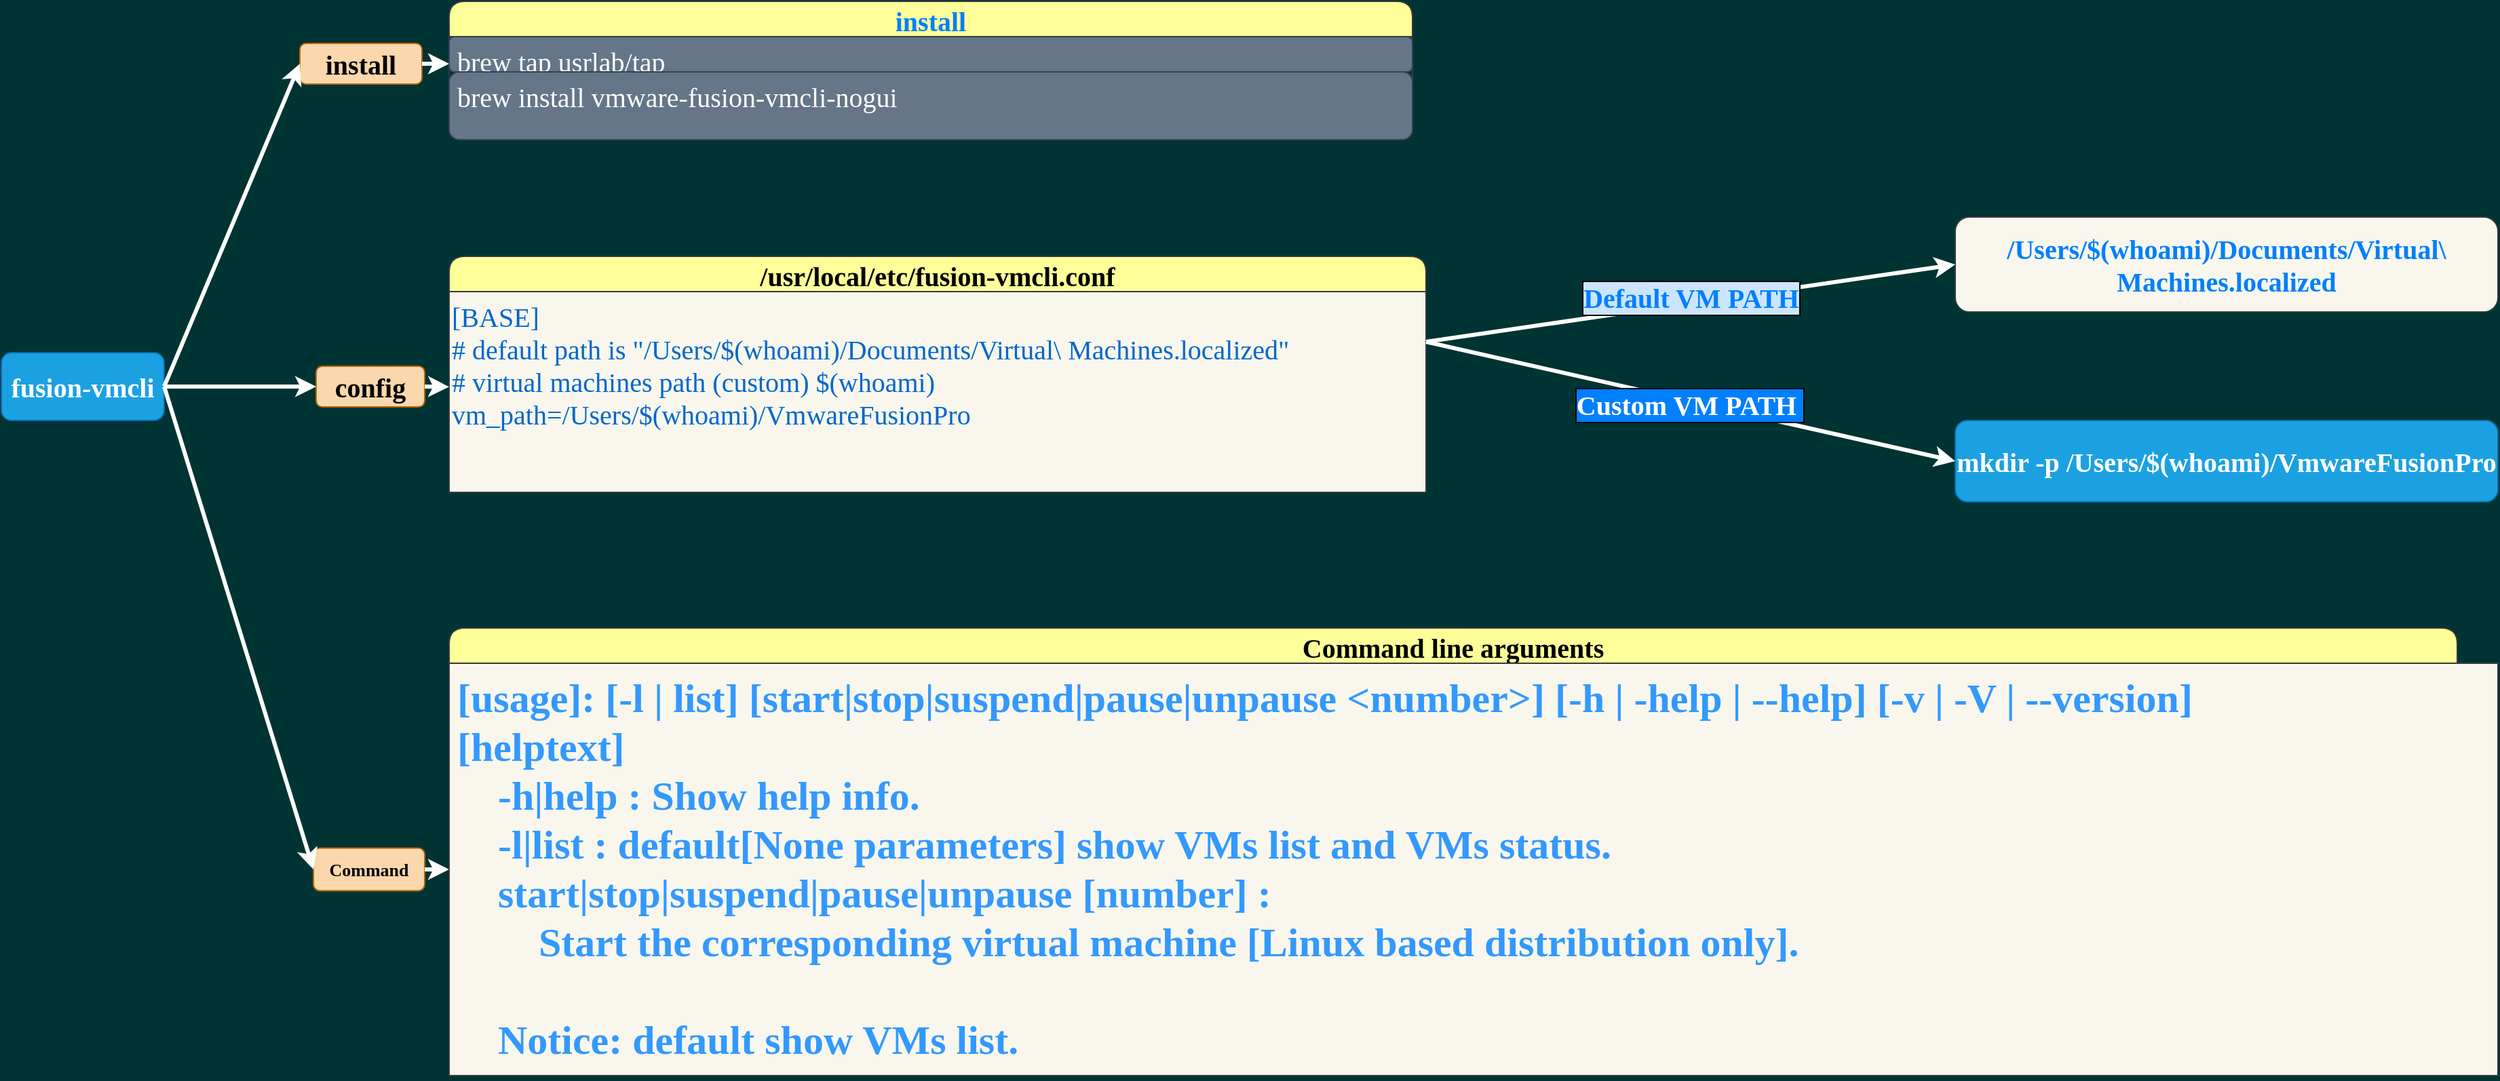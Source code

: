 <mxfile version="14.9.6" type="device"><diagram id="38bG4g3NjJe6OK07WkqO" name="第 1 页"><mxGraphModel dx="1577" dy="1067" grid="1" gridSize="10" guides="1" tooltips="1" connect="1" arrows="1" fold="1" page="1" pageScale="1" pageWidth="827" pageHeight="1169" background="#003333" math="0" shadow="0"><root><mxCell id="0"/><mxCell id="1" parent="0"/><mxCell id="8tX73Pmu0m5UkoWtPcCw-1" value="fusion-vmcli" style="whiteSpace=wrap;html=1;fillColor=#1ba1e2;strokeColor=#006EAF;fontSize=20;fontStyle=1;rounded=1;fontFamily=Garamond;fontColor=#ffffff;" vertex="1" parent="1"><mxGeometry y="310" width="120" height="50" as="geometry"/></mxCell><mxCell id="8tX73Pmu0m5UkoWtPcCw-5" value="install" style="swimlane;fontStyle=1;childLayout=stackLayout;horizontal=1;startSize=26;horizontalStack=0;resizeParent=1;resizeParentMax=0;resizeLast=0;collapsible=1;marginBottom=0;fontSize=20;strokeColor=#36393d;rounded=1;fontFamily=Garamond;fontColor=#007FFF;fillColor=#FFFF99;" vertex="1" parent="1"><mxGeometry x="330" y="51" width="710" height="102" as="geometry"/></mxCell><mxCell id="8tX73Pmu0m5UkoWtPcCw-6" value="brew tap usrlab/tap" style="text;strokeColor=#314354;fillColor=#647687;align=left;verticalAlign=top;spacingLeft=4;spacingRight=4;overflow=hidden;rotatable=0;points=[[0,0.5],[1,0.5]];portConstraint=eastwest;fontSize=20;rounded=1;fontFamily=Garamond;fontColor=#ffffff;" vertex="1" parent="8tX73Pmu0m5UkoWtPcCw-5"><mxGeometry y="26" width="710" height="26" as="geometry"/></mxCell><mxCell id="8tX73Pmu0m5UkoWtPcCw-7" value="brew install vmware-fusion-vmcli-nogui" style="text;strokeColor=#314354;fillColor=#647687;align=left;verticalAlign=top;spacingLeft=4;spacingRight=4;overflow=hidden;rotatable=0;points=[[0,0.5],[1,0.5]];portConstraint=eastwest;fontSize=20;rounded=1;fontFamily=Garamond;fontColor=#ffffff;" vertex="1" parent="8tX73Pmu0m5UkoWtPcCw-5"><mxGeometry y="52" width="710" height="50" as="geometry"/></mxCell><mxCell id="8tX73Pmu0m5UkoWtPcCw-9" value="/usr/local/etc/fusion-vmcli.conf" style="swimlane;fontStyle=1;childLayout=stackLayout;horizontal=1;startSize=26;horizontalStack=0;resizeParent=1;resizeParentMax=0;resizeLast=0;collapsible=1;marginBottom=0;fontSize=20;strokeColor=#36393d;rounded=1;fontFamily=Garamond;fillColor=#FFFF99;" vertex="1" parent="1"><mxGeometry x="330" y="239" width="720" height="174" as="geometry"/></mxCell><mxCell id="8tX73Pmu0m5UkoWtPcCw-13" value="&lt;span&gt;[BASE]&lt;/span&gt;&lt;br&gt;# default path is &quot;/Users/$(whoami)/Documents/Virtual\ Machines.localized&quot;&lt;br&gt;# virtual machines path (custom) $(whoami)&lt;br&gt;vm_path=/Users/$(whoami)/VmwareFusionPro" style="text;whiteSpace=wrap;html=1;fontSize=20;rounded=0;fontFamily=Garamond;fillColor=#f9f7ed;strokeColor=#36393d;fontColor=#0066CC;" vertex="1" parent="8tX73Pmu0m5UkoWtPcCw-9"><mxGeometry y="26" width="720" height="148" as="geometry"/></mxCell><mxCell id="8tX73Pmu0m5UkoWtPcCw-15" value="Command line arguments" style="swimlane;fontStyle=1;childLayout=stackLayout;horizontal=1;startSize=26;horizontalStack=0;resizeParent=1;resizeParentMax=0;resizeLast=0;collapsible=1;marginBottom=0;fontSize=20;strokeColor=#36393d;rounded=1;fontFamily=Garamond;fillColor=#FFFF99;" vertex="1" parent="1"><mxGeometry x="330" y="513" width="1480" height="330" as="geometry"/></mxCell><mxCell id="8tX73Pmu0m5UkoWtPcCw-22" value="install" style="whiteSpace=wrap;html=1;fontSize=20;fontStyle=1;fillColor=#fad7ac;strokeColor=#b46504;rounded=1;fontFamily=Garamond;" vertex="1" parent="1"><mxGeometry x="220" y="82" width="90" height="30" as="geometry"/></mxCell><mxCell id="8tX73Pmu0m5UkoWtPcCw-23" value="config" style="whiteSpace=wrap;html=1;fontSize=20;fontStyle=1;fillColor=#fad7ac;strokeColor=#b46504;rounded=1;fontFamily=Garamond;" vertex="1" parent="1"><mxGeometry x="232" y="320" width="80" height="30" as="geometry"/></mxCell><mxCell id="8tX73Pmu0m5UkoWtPcCw-24" value="Command" style="whiteSpace=wrap;html=1;fontSize=13;fontStyle=1;fillColor=#fad7ac;strokeColor=#b46504;rounded=1;fontFamily=Garamond;" vertex="1" parent="1"><mxGeometry x="230" y="675.25" width="82" height="31.5" as="geometry"/></mxCell><mxCell id="8tX73Pmu0m5UkoWtPcCw-27" value="" style="endArrow=classic;html=1;entryX=0;entryY=0.5;entryDx=0;entryDy=0;exitX=1;exitY=0.5;exitDx=0;exitDy=0;fontSize=20;fontFamily=Garamond;strokeColor=#FFFFFF;strokeWidth=3;" edge="1" parent="1" source="8tX73Pmu0m5UkoWtPcCw-1" target="8tX73Pmu0m5UkoWtPcCw-22"><mxGeometry width="50" height="50" relative="1" as="geometry"><mxPoint x="460" y="450" as="sourcePoint"/><mxPoint x="510" y="400" as="targetPoint"/></mxGeometry></mxCell><mxCell id="8tX73Pmu0m5UkoWtPcCw-28" value="" style="endArrow=classic;html=1;entryX=0;entryY=0.5;entryDx=0;entryDy=0;exitX=1;exitY=0.5;exitDx=0;exitDy=0;fontSize=20;fontFamily=Garamond;strokeColor=#FFFFFF;strokeWidth=3;" edge="1" parent="1" source="8tX73Pmu0m5UkoWtPcCw-1" target="8tX73Pmu0m5UkoWtPcCw-23"><mxGeometry width="50" height="50" relative="1" as="geometry"><mxPoint x="460" y="450" as="sourcePoint"/><mxPoint x="510" y="400" as="targetPoint"/></mxGeometry></mxCell><mxCell id="8tX73Pmu0m5UkoWtPcCw-29" value="" style="endArrow=classic;html=1;exitX=1;exitY=0.5;exitDx=0;exitDy=0;entryX=0;entryY=0.5;entryDx=0;entryDy=0;fontSize=20;fontFamily=Garamond;strokeColor=#FFFFFF;strokeWidth=3;" edge="1" parent="1" source="8tX73Pmu0m5UkoWtPcCw-1" target="8tX73Pmu0m5UkoWtPcCw-24"><mxGeometry width="50" height="50" relative="1" as="geometry"><mxPoint x="460" y="450" as="sourcePoint"/><mxPoint x="510" y="400" as="targetPoint"/></mxGeometry></mxCell><mxCell id="8tX73Pmu0m5UkoWtPcCw-30" value="" style="endArrow=classic;html=1;entryX=0;entryY=0.769;entryDx=0;entryDy=0;entryPerimeter=0;exitX=1;exitY=0.5;exitDx=0;exitDy=0;fontSize=20;fontFamily=Garamond;strokeColor=#FFFFFF;strokeWidth=3;" edge="1" parent="1" source="8tX73Pmu0m5UkoWtPcCw-22" target="8tX73Pmu0m5UkoWtPcCw-6"><mxGeometry width="50" height="50" relative="1" as="geometry"><mxPoint x="310" y="250" as="sourcePoint"/><mxPoint x="360" y="200" as="targetPoint"/></mxGeometry></mxCell><mxCell id="8tX73Pmu0m5UkoWtPcCw-33" value="" style="endArrow=classic;html=1;exitX=1;exitY=0.5;exitDx=0;exitDy=0;fontSize=20;fontFamily=Garamond;strokeColor=#FFFFFF;strokeWidth=3;" edge="1" parent="1" source="8tX73Pmu0m5UkoWtPcCw-23" target="8tX73Pmu0m5UkoWtPcCw-13"><mxGeometry width="50" height="50" relative="1" as="geometry"><mxPoint x="460" y="450" as="sourcePoint"/><mxPoint x="330" y="355" as="targetPoint"/></mxGeometry></mxCell><mxCell id="8tX73Pmu0m5UkoWtPcCw-34" value="" style="endArrow=classic;html=1;exitX=1;exitY=0.5;exitDx=0;exitDy=0;fontSize=20;fontFamily=Garamond;entryX=0;entryY=0.5;entryDx=0;entryDy=0;strokeColor=#FFFFFF;strokeWidth=3;" edge="1" parent="1" source="8tX73Pmu0m5UkoWtPcCw-24" target="8tX73Pmu0m5UkoWtPcCw-18"><mxGeometry width="50" height="50" relative="1" as="geometry"><mxPoint x="460" y="450" as="sourcePoint"/><mxPoint x="330" y="600" as="targetPoint"/></mxGeometry></mxCell><mxCell id="8tX73Pmu0m5UkoWtPcCw-35" value="&lt;span style=&quot;text-align: left; font-size: 20px;&quot;&gt;mkdir -p /Users/$(whoami)/VmwareFusionPro&lt;/span&gt;" style="whiteSpace=wrap;html=1;fontSize=20;fontStyle=1;fillColor=#1ba1e2;strokeColor=#006EAF;fontColor=#ffffff;rounded=1;fontFamily=Garamond;" vertex="1" parent="1"><mxGeometry x="1440" y="360" width="400" height="60" as="geometry"/></mxCell><mxCell id="8tX73Pmu0m5UkoWtPcCw-36" value="&lt;meta charset=&quot;utf-8&quot; style=&quot;font-size: 20px;&quot;&gt;&lt;span style=&quot;font-size: 20px; font-style: normal; letter-spacing: normal; text-align: left; text-indent: 0px; text-transform: none; word-spacing: 0px; display: inline; float: none;&quot;&gt;/Users/$(whoami)/Documents/Virtual\ Machines.localized&lt;/span&gt;" style="whiteSpace=wrap;html=1;fontSize=20;rounded=1;fontStyle=1;fontFamily=Garamond;fillColor=#f9f7ed;strokeColor=#36393d;fontColor=#007FFF;" vertex="1" parent="1"><mxGeometry x="1440" y="210" width="400" height="70" as="geometry"/></mxCell><mxCell id="8tX73Pmu0m5UkoWtPcCw-38" value="" style="endArrow=classic;html=1;exitX=1;exitY=0.25;exitDx=0;exitDy=0;entryX=0;entryY=0.5;entryDx=0;entryDy=0;fontSize=20;fontFamily=Garamond;fillColor=#1ba1e2;strokeColor=#FFFFFF;strokeWidth=3;" edge="1" parent="1" source="8tX73Pmu0m5UkoWtPcCw-13" target="8tX73Pmu0m5UkoWtPcCw-35"><mxGeometry width="50" height="50" relative="1" as="geometry"><mxPoint x="660" y="360" as="sourcePoint"/><mxPoint x="990" y="430" as="targetPoint"/></mxGeometry></mxCell><mxCell id="8tX73Pmu0m5UkoWtPcCw-39" value="Custom VM PATH&amp;nbsp;" style="edgeLabel;html=1;align=center;verticalAlign=middle;resizable=0;points=[];labelBorderColor=#000000;fontSize=20;fontStyle=1;rounded=1;fontFamily=Garamond;labelBackgroundColor=#007FFF;fontColor=#FFFFFF;" vertex="1" connectable="0" parent="8tX73Pmu0m5UkoWtPcCw-38"><mxGeometry x="-0.041" y="-4" relative="1" as="geometry"><mxPoint x="8" as="offset"/></mxGeometry></mxCell><mxCell id="8tX73Pmu0m5UkoWtPcCw-40" value="" style="endArrow=classic;html=1;exitX=1;exitY=0.25;exitDx=0;exitDy=0;entryX=0;entryY=0.5;entryDx=0;entryDy=0;fontSize=20;fontFamily=Garamond;strokeColor=#FFFFFF;strokeWidth=3;" edge="1" parent="1" source="8tX73Pmu0m5UkoWtPcCw-13" target="8tX73Pmu0m5UkoWtPcCw-36"><mxGeometry width="50" height="50" relative="1" as="geometry"><mxPoint x="900" y="306" as="sourcePoint"/><mxPoint x="1050" y="370" as="targetPoint"/></mxGeometry></mxCell><mxCell id="8tX73Pmu0m5UkoWtPcCw-41" value="Default VM PATH" style="edgeLabel;html=1;align=center;verticalAlign=middle;resizable=0;points=[];labelBorderColor=#000000;fontSize=20;fontStyle=1;rounded=1;fontFamily=Garamond;labelBackgroundColor=#CCE5FF;fontColor=#007FFF;" vertex="1" connectable="0" parent="8tX73Pmu0m5UkoWtPcCw-40"><mxGeometry x="-0.041" y="-4" relative="1" as="geometry"><mxPoint x="7" y="-10" as="offset"/></mxGeometry></mxCell><mxCell id="8tX73Pmu0m5UkoWtPcCw-18" value="[usage]: [-l | list] [start|stop|suspend|pause|unpause &lt;number&gt;] [-h | -help | --help] [-v | -V | --version]&#10;[helptext]&#10;    -h|help : Show help info.&#10;    -l|list : default[None parameters] show VMs list and VMs status.&#10;    start|stop|suspend|pause|unpause [number] : &#10;        Start the corresponding virtual machine [Linux based distribution only].&#10;    &#10;    Notice: default show VMs list." style="text;strokeColor=#36393d;fillColor=#f9f7ed;align=left;verticalAlign=top;spacingLeft=4;spacingRight=4;overflow=hidden;rotatable=0;points=[[0,0.5],[1,0.5]];portConstraint=eastwest;fontSize=30;rounded=0;fontFamily=Garamond;fontColor=#3399FF;fontStyle=1" vertex="1" parent="1"><mxGeometry x="330" y="539" width="1510" height="304" as="geometry"/></mxCell></root></mxGraphModel></diagram></mxfile>